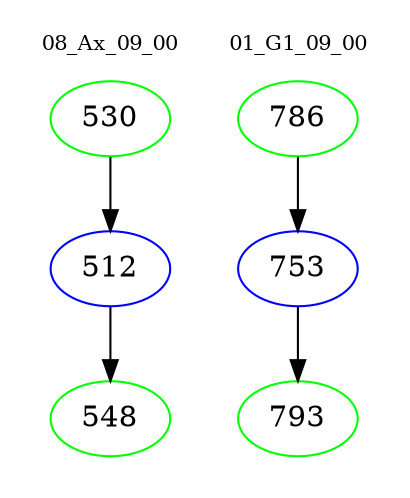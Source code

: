 digraph{
subgraph cluster_0 {
color = white
label = "08_Ax_09_00";
fontsize=10;
T0_530 [label="530", color="green"]
T0_530 -> T0_512 [color="black"]
T0_512 [label="512", color="blue"]
T0_512 -> T0_548 [color="black"]
T0_548 [label="548", color="green"]
}
subgraph cluster_1 {
color = white
label = "01_G1_09_00";
fontsize=10;
T1_786 [label="786", color="green"]
T1_786 -> T1_753 [color="black"]
T1_753 [label="753", color="blue"]
T1_753 -> T1_793 [color="black"]
T1_793 [label="793", color="green"]
}
}
